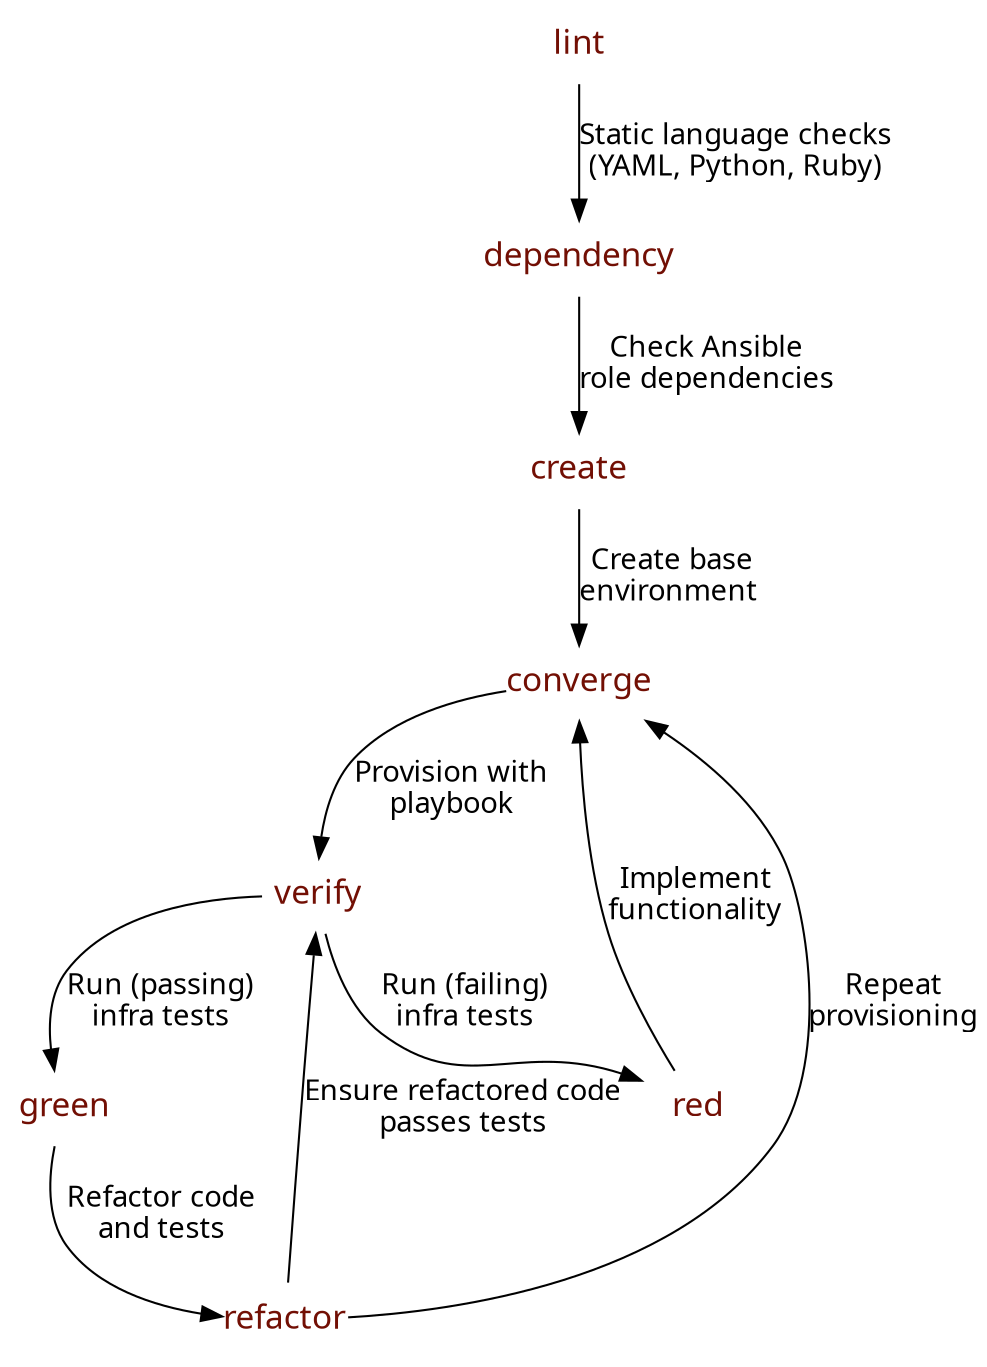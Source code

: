 digraph TDD {
  rankdir="TB";
   // nodes
  create [
    color="#720F04";
    shape="plaintext";
    fontcolor="#720F04";
    fontname="Permanent Marker";
    fontsize="16";
    margin=0;
  ];
  lint [
    color="#720F04";
    shape="plaintext";
    fontcolor="#720F04";
    fontname="Permanent Marker";
    fontsize="16";
    margin=0;
  ];
  dependency [
    color="#720F04";
    shape="plaintext";
    fontcolor="#720F04";
    fontname="Permanent Marker";
    fontsize="16";
    margin=0;
  ];
  converge [
    color="#720F04";
    shape="plaintext";
    fontcolor="#720F04";
    fontname="Permanent Marker";
    fontsize="16";
    margin=0;
  ];
  verify [
    color="#720F04";
    shape="plaintext";
    fontcolor="#720F04";
    fontname="Permanent Marker";
    fontsize="16";
    margin=0;
  ];
  red [
    color="#720F04";
    shape="plaintext";
    pencolor=red;
    fontcolor="#720F04";
    fontname="Permanent Marker";
    fontsize="16";
    margin=0;
  ];
  green [
    color="#720F04";
    shape="plaintext";
    fontcolor="#720F04";
    fontname="Permanent Marker";
    fontsize="16";
    margin=0;
  ];
  refactor [
    color="#720F04";
    shape="plaintext";
    fontcolor="#720F04";
    fontname="Permanent Marker";
    fontsize="16";
    margin=0;
  ];
  // graph 
  lint -> dependency [
    label="Static language checks\n(YAML, Python, Ruby)";
    fontname="IBM Plex Mono";
  ];
  dependency -> create [
    label="Check Ansible\nrole dependencies";
    fontname="IBM Plex Mono";
  ]; 
  create -> converge [
    label="Create base\nenvironment ";
    fontname="IBM Plex Mono";
  ];
  converge -> verify [
    label="Provision with\nplaybook";
    fontname="IBM Plex Mono";
  ];
  verify -> red [
    label="Run (failing)\ninfra tests";
    fontname="IBM Plex Mono";
  ];
  red -> converge [
    label="Implement\nfunctionality";
    fontname="IBM Plex Mono";
  ];
  verify -> green [
    label="Run (passing)\ninfra tests";
    fontname="IBM Plex Mono";
  ];
  green -> refactor [
    label="Refactor code\nand tests";
    fontname="IBM Plex Mono";
  ];
  refactor -> converge [
    label="Repeat\nprovisioning";
    fontname="IBM Plex Mono";
  ];
  refactor -> verify [
    label="Ensure refactored code\npasses tests";
    fontname="IBM Plex Mono";
  ];
}